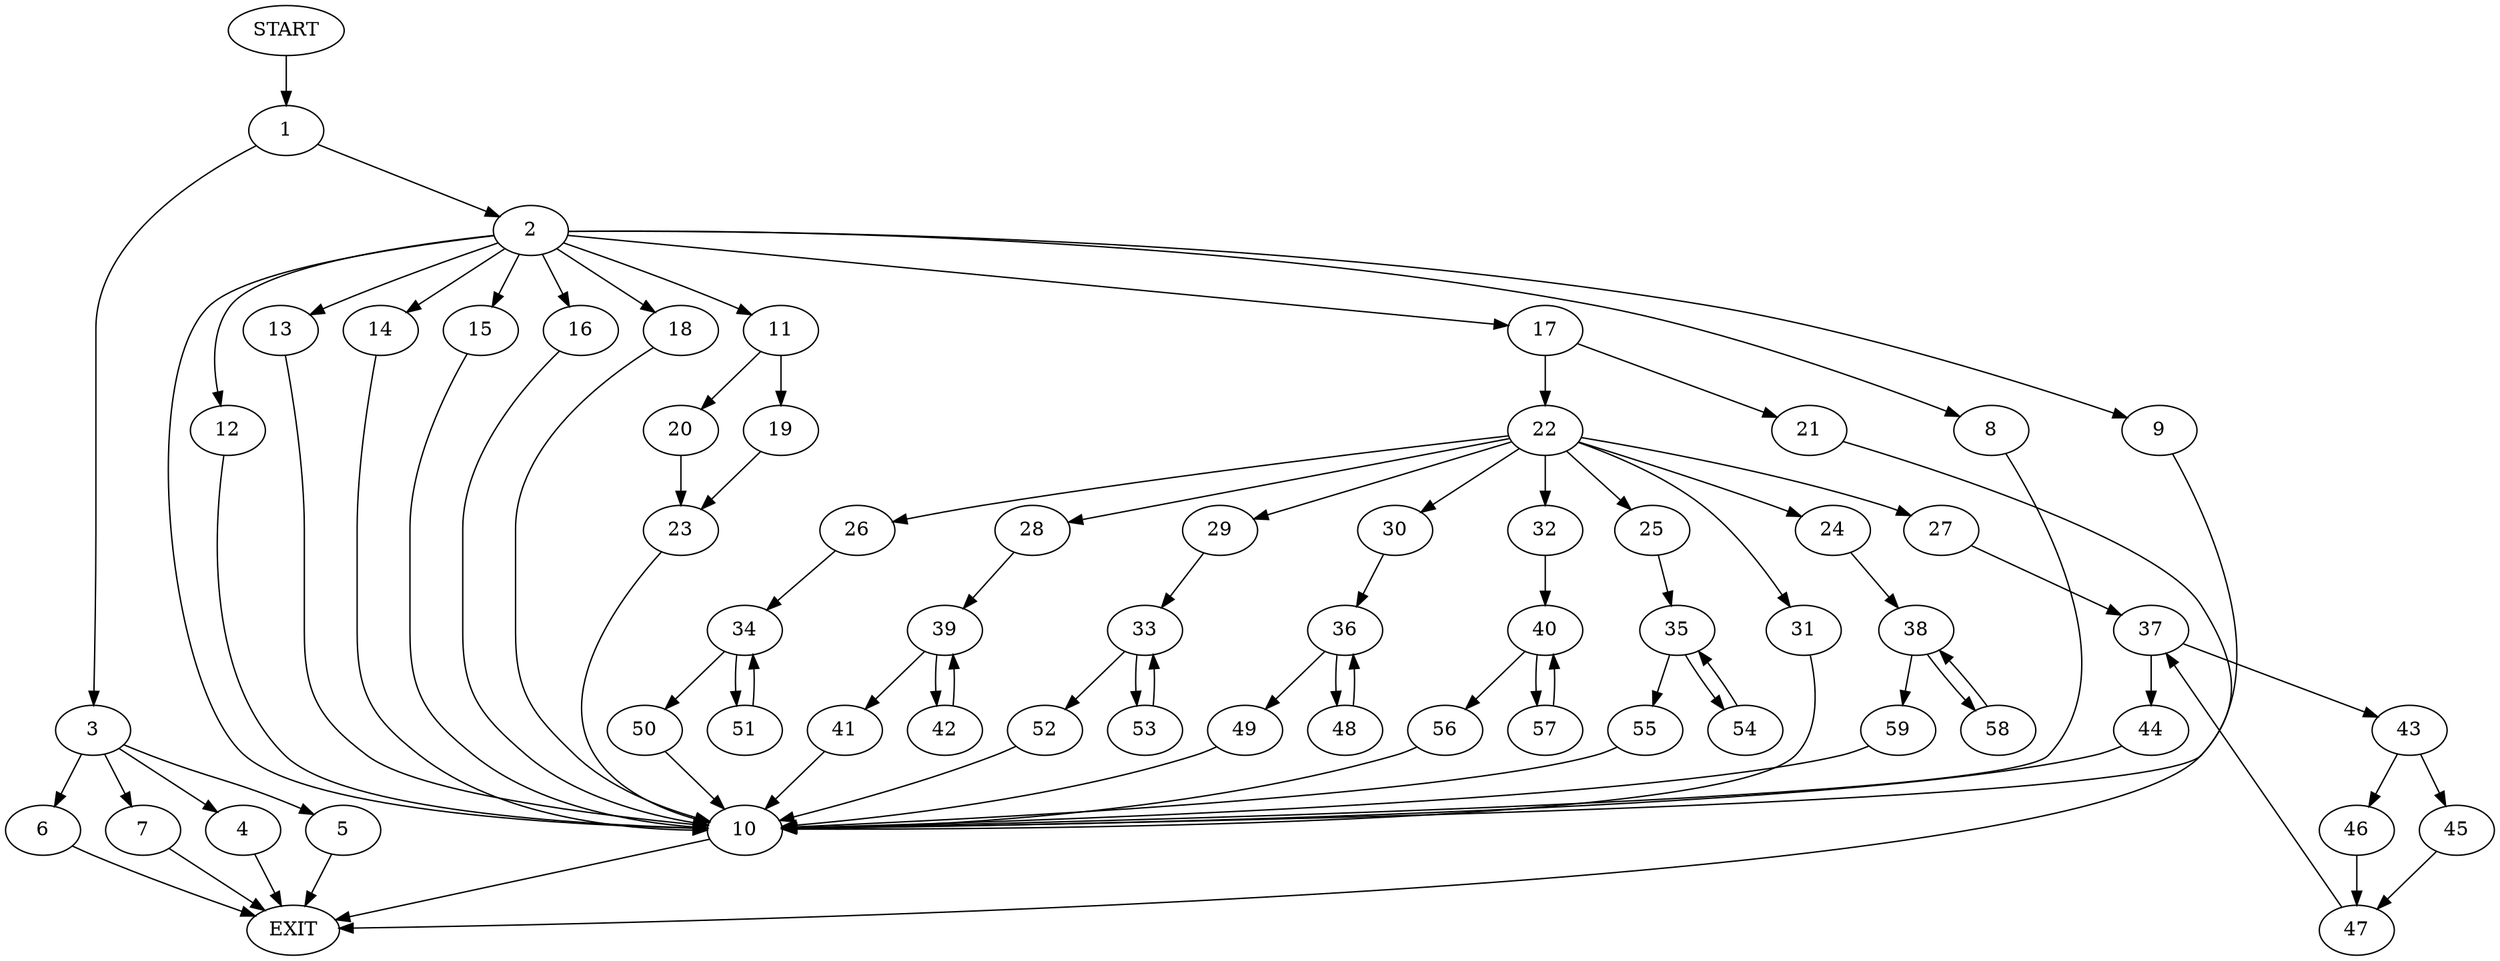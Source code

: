 digraph {
0 [label="START"]
60 [label="EXIT"]
0 -> 1
1 -> 2
1 -> 3
3 -> 4
3 -> 5
3 -> 6
3 -> 7
2 -> 8
2 -> 9
2 -> 10
2 -> 11
2 -> 12
2 -> 13
2 -> 14
2 -> 15
2 -> 16
2 -> 17
2 -> 18
6 -> 60
4 -> 60
7 -> 60
5 -> 60
15 -> 10
9 -> 10
10 -> 60
11 -> 19
11 -> 20
17 -> 21
17 -> 22
18 -> 10
8 -> 10
16 -> 10
12 -> 10
13 -> 10
14 -> 10
19 -> 23
20 -> 23
23 -> 10
21 -> 60
22 -> 24
22 -> 25
22 -> 26
22 -> 27
22 -> 28
22 -> 29
22 -> 30
22 -> 31
22 -> 32
29 -> 33
26 -> 34
25 -> 35
30 -> 36
27 -> 37
31 -> 10
24 -> 38
28 -> 39
32 -> 40
39 -> 41
39 -> 42
42 -> 39
41 -> 10
37 -> 43
37 -> 44
43 -> 45
43 -> 46
44 -> 10
46 -> 47
45 -> 47
47 -> 37
36 -> 48
36 -> 49
48 -> 36
49 -> 10
34 -> 50
34 -> 51
51 -> 34
50 -> 10
33 -> 52
33 -> 53
53 -> 33
52 -> 10
35 -> 54
35 -> 55
54 -> 35
55 -> 10
40 -> 56
40 -> 57
57 -> 40
56 -> 10
38 -> 58
38 -> 59
58 -> 38
59 -> 10
}
